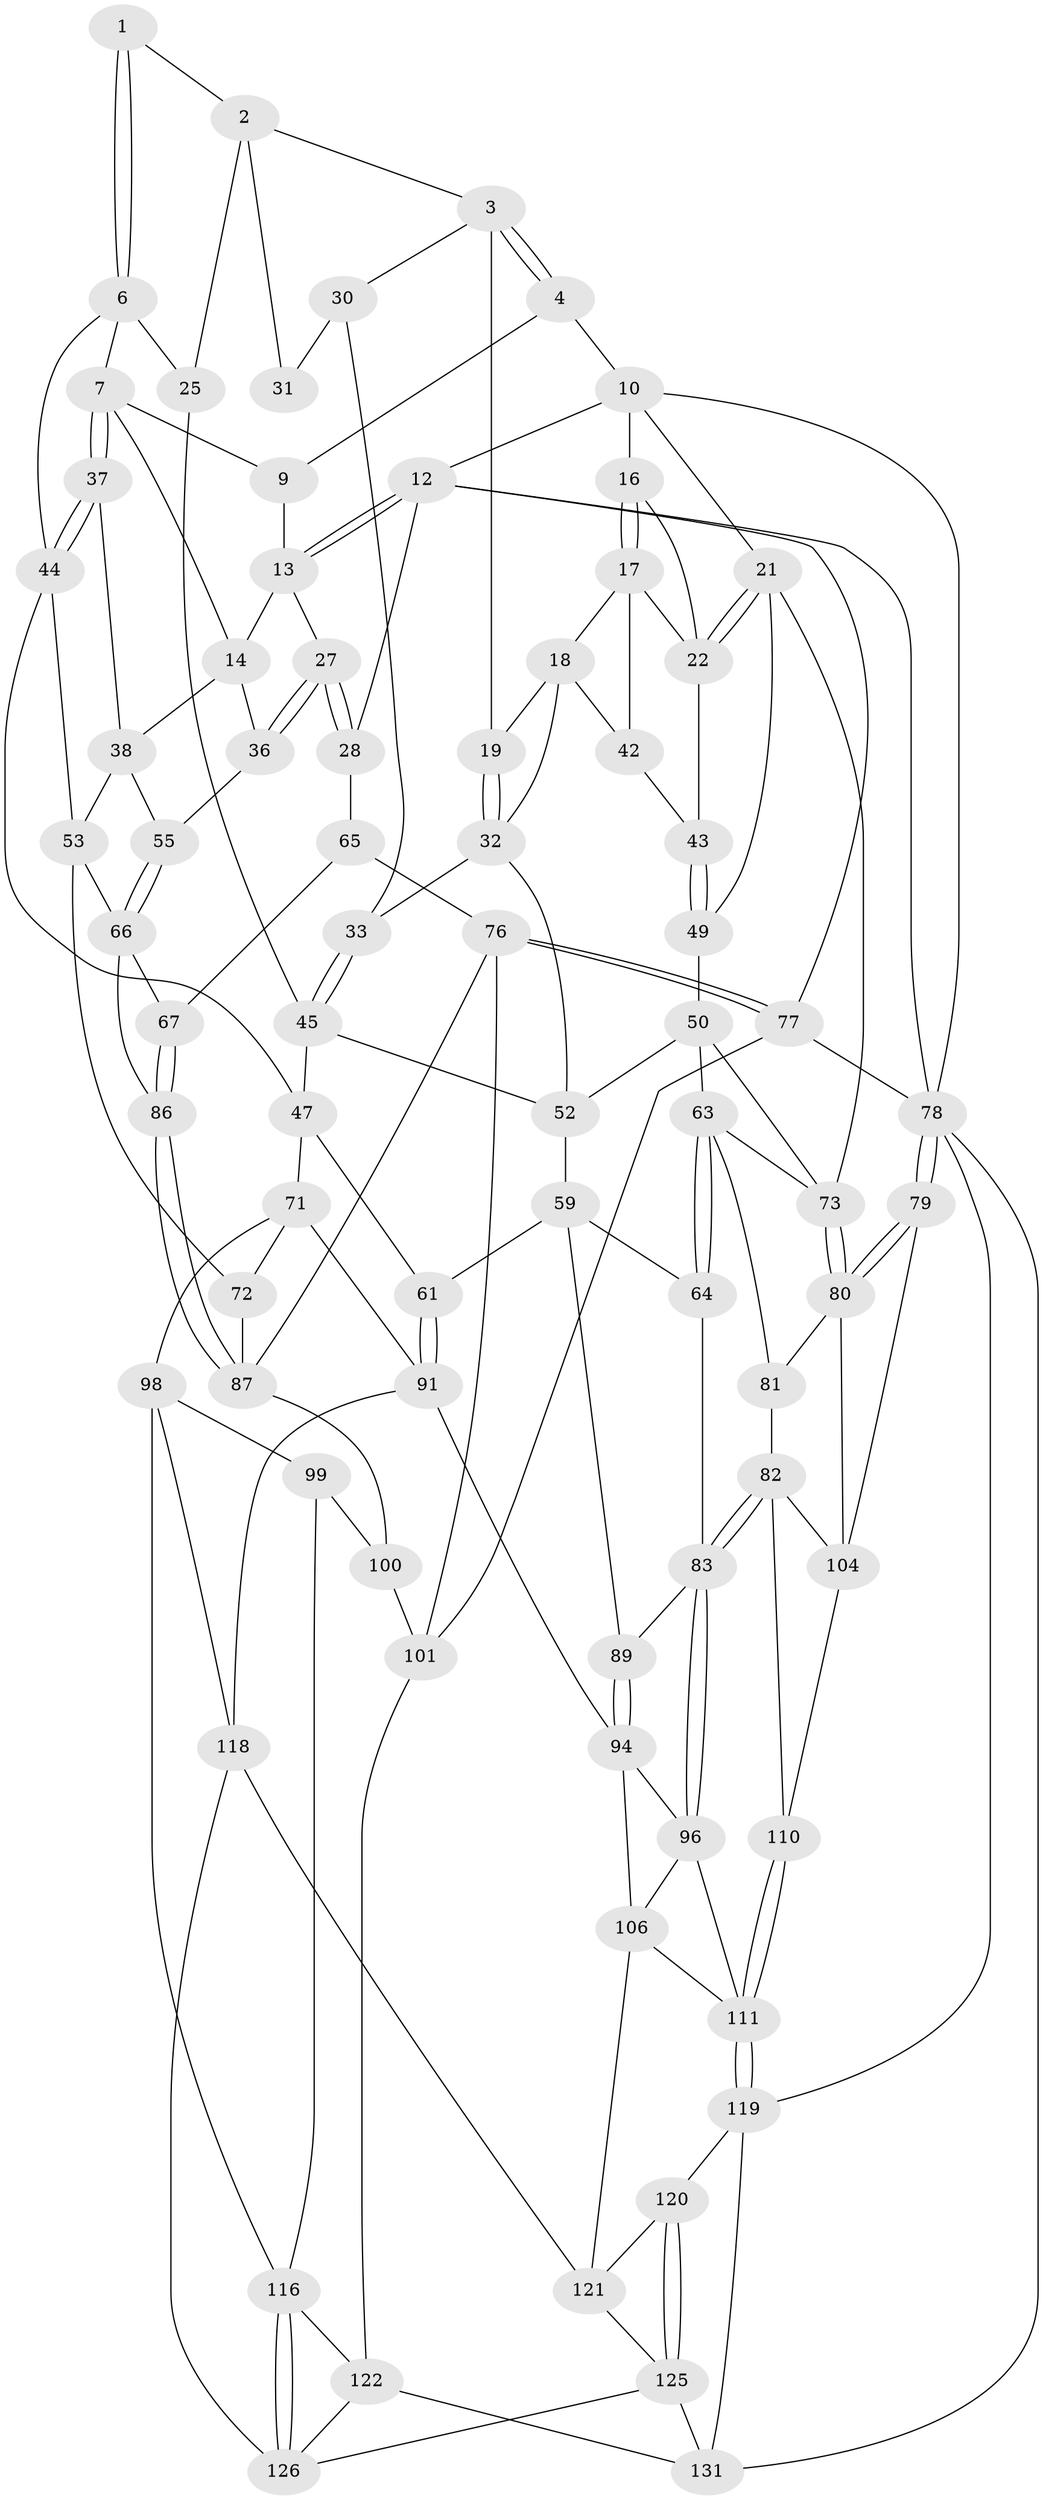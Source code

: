// Generated by graph-tools (version 1.1) at 2025/52/02/27/25 19:52:44]
// undirected, 78 vertices, 170 edges
graph export_dot {
graph [start="1"]
  node [color=gray90,style=filled];
  1 [pos="+0.3835832649588652+0"];
  2 [pos="+0.4539007331804781+0.08103448504421103",super="+24"];
  3 [pos="+0.662152393577164+0",super="+20"];
  4 [pos="+0.6699210995936684+0",super="+5"];
  6 [pos="+0.34451796728585843+0.14051770425164287",super="+26"];
  7 [pos="+0.3345702544689712+0.13908909719953472",super="+8"];
  9 [pos="+0.21464123041895591+0"];
  10 [pos="+0.9216134236904212+0",super="+11"];
  12 [pos="+0+0",super="+29"];
  13 [pos="+0.09605364951004738+0",super="+15"];
  14 [pos="+0.19276404622627166+0.11794914825617518",super="+35"];
  16 [pos="+0.8917403664431957+0.07253476789541222"];
  17 [pos="+0.8035424870522617+0.11667634064116661",super="+39"];
  18 [pos="+0.7688759642171046+0.1095534875367826",super="+40"];
  19 [pos="+0.7170578160823917+0.07830097282928059"];
  21 [pos="+1+0.18877559228067178",super="+58"];
  22 [pos="+1+0.17310920013433628",super="+23"];
  25 [pos="+0.4282325270752642+0.1527383353148003"];
  27 [pos="+0+0.26974743171496296"];
  28 [pos="+0+0.2909051729320696"];
  30 [pos="+0.5942235736114405+0.08893843743136323",super="+34"];
  31 [pos="+0.43969894112361013+0.15050664377030926"];
  32 [pos="+0.6576036928825337+0.24844279732509603",super="+41"];
  33 [pos="+0.5760426021534882+0.2593357317781758"];
  36 [pos="+0.13664032601869072+0.25050491821074106",super="+56"];
  37 [pos="+0.222975195918583+0.20845443403888184"];
  38 [pos="+0.2187033647313006+0.2099113557714131",super="+54"];
  42 [pos="+0.8669785354929644+0.21250123661943543"];
  43 [pos="+0.8813129403024715+0.22085888733879475"];
  44 [pos="+0.33089547722272233+0.25544759404236983",super="+48"];
  45 [pos="+0.5535847474226122+0.29922955298297754",super="+46"];
  47 [pos="+0.40154947890573117+0.35944698700183186",super="+62"];
  49 [pos="+0.886001164155052+0.3234413049728816"];
  50 [pos="+0.839807035795774+0.3776879853445551",super="+51"];
  52 [pos="+0.7523153417426024+0.3307949445156146",super="+57"];
  53 [pos="+0.3516407845589474+0.35320704091178495",super="+69"];
  55 [pos="+0.2574276033137098+0.3689371857725823"];
  59 [pos="+0.5993694580400025+0.444498379500949",super="+60"];
  61 [pos="+0.46843697618257+0.505560274982968"];
  63 [pos="+0.7748051517948843+0.4293556140773139",super="+75"];
  64 [pos="+0.7202472855073524+0.48040106659115855"];
  65 [pos="+0.18460971123697376+0.374381741237121",super="+68"];
  66 [pos="+0.2543246856790449+0.3758549771026984",super="+70"];
  67 [pos="+0.1734050100319547+0.4929055747785905"];
  71 [pos="+0.331000601001797+0.5666162384922842",super="+93"];
  72 [pos="+0.2997340303813355+0.5542001874676072"];
  73 [pos="+1+0.4832199063033265",super="+74"];
  76 [pos="+0+0.41687308784803045",super="+88"];
  77 [pos="+0+0.39096285829247446",super="+103"];
  78 [pos="+1+1",super="+109"];
  79 [pos="+1+0.9283149585616317"];
  80 [pos="+1+0.5535593833585393",super="+85"];
  81 [pos="+0.874034907183903+0.5404501800561412"];
  82 [pos="+0.8112709740061209+0.6166421417543105",super="+105"];
  83 [pos="+0.7347536164691549+0.615798612616555",super="+84"];
  86 [pos="+0.17575492708609183+0.495992114108361"];
  87 [pos="+0.15589651242970623+0.6200756821738749",super="+90"];
  89 [pos="+0.5805044484329404+0.5802320592360382"];
  91 [pos="+0.4741860055267652+0.706923522009138",super="+92"];
  94 [pos="+0.5797851318177587+0.6338958984420849",super="+95"];
  96 [pos="+0.7289451210930726+0.6310909764348858",super="+97"];
  98 [pos="+0.22227082043826735+0.7065978250542965",super="+115"];
  99 [pos="+0.2084542573056335+0.6989231798376632",super="+114"];
  100 [pos="+0.1911274592069559+0.6745857867939818",super="+108"];
  101 [pos="+0.04407420260178059+0.7314815675923626",super="+102"];
  104 [pos="+0.9829658883458584+0.6160265747847189",super="+113"];
  106 [pos="+0.6589625435379712+0.7367930291187172",super="+107"];
  110 [pos="+0.8495715662444698+0.7997844719772513"];
  111 [pos="+0.8424078747330502+0.8035126197688641",super="+112"];
  116 [pos="+0.2560910959637031+0.8174210259041887",super="+117"];
  118 [pos="+0.4267973991855978+0.7567840335606593",super="+124"];
  119 [pos="+0.7830839343650271+0.9126069036574942",super="+129"];
  120 [pos="+0.6662028474584429+0.8148277104179872"];
  121 [pos="+0.6459050562321239+0.7630173224618598",super="+123"];
  122 [pos="+0.12588537080604423+0.8735687464380933",super="+128"];
  125 [pos="+0.4969477515313583+0.9622969730219975",super="+130"];
  126 [pos="+0.26566013021674256+0.8951600187425927",super="+127"];
  131 [pos="+0.006953464570563702+1",super="+132"];
  1 -- 2;
  1 -- 6;
  1 -- 6;
  2 -- 3;
  2 -- 25;
  2 -- 31;
  3 -- 4;
  3 -- 4;
  3 -- 19;
  3 -- 30;
  4 -- 10;
  4 -- 9;
  6 -- 7;
  6 -- 25;
  6 -- 44;
  7 -- 37;
  7 -- 37;
  7 -- 9;
  7 -- 14;
  9 -- 13;
  10 -- 16;
  10 -- 12;
  10 -- 21;
  10 -- 78;
  12 -- 13;
  12 -- 13;
  12 -- 77;
  12 -- 28;
  12 -- 78;
  13 -- 27;
  13 -- 14;
  14 -- 38;
  14 -- 36;
  16 -- 17;
  16 -- 17;
  16 -- 22;
  17 -- 18;
  17 -- 42;
  17 -- 22;
  18 -- 19;
  18 -- 42;
  18 -- 32;
  19 -- 32;
  19 -- 32;
  21 -- 22;
  21 -- 22;
  21 -- 73;
  21 -- 49;
  22 -- 43;
  25 -- 45;
  27 -- 28;
  27 -- 28;
  27 -- 36;
  27 -- 36;
  28 -- 65;
  30 -- 31 [weight=2];
  30 -- 33;
  32 -- 33;
  32 -- 52;
  33 -- 45;
  33 -- 45;
  36 -- 55;
  37 -- 38;
  37 -- 44;
  37 -- 44;
  38 -- 53;
  38 -- 55;
  42 -- 43;
  43 -- 49;
  43 -- 49;
  44 -- 53;
  44 -- 47;
  45 -- 47;
  45 -- 52;
  47 -- 61;
  47 -- 71;
  49 -- 50;
  50 -- 73;
  50 -- 52;
  50 -- 63;
  52 -- 59;
  53 -- 72;
  53 -- 66;
  55 -- 66;
  55 -- 66;
  59 -- 64;
  59 -- 89;
  59 -- 61;
  61 -- 91;
  61 -- 91;
  63 -- 64;
  63 -- 64;
  63 -- 81;
  63 -- 73;
  64 -- 83;
  65 -- 67;
  65 -- 76;
  66 -- 67;
  66 -- 86;
  67 -- 86;
  67 -- 86;
  71 -- 72;
  71 -- 98;
  71 -- 91;
  72 -- 87;
  73 -- 80;
  73 -- 80;
  76 -- 77;
  76 -- 77;
  76 -- 101;
  76 -- 87;
  77 -- 78;
  77 -- 101;
  78 -- 79;
  78 -- 79;
  78 -- 131;
  78 -- 119;
  79 -- 80;
  79 -- 80;
  79 -- 104;
  80 -- 81;
  80 -- 104;
  81 -- 82;
  82 -- 83;
  82 -- 83;
  82 -- 104;
  82 -- 110;
  83 -- 96;
  83 -- 96;
  83 -- 89;
  86 -- 87;
  86 -- 87;
  87 -- 100;
  89 -- 94;
  89 -- 94;
  91 -- 118;
  91 -- 94;
  94 -- 96;
  94 -- 106;
  96 -- 106;
  96 -- 111;
  98 -- 99;
  98 -- 116;
  98 -- 118;
  99 -- 100 [weight=2];
  99 -- 116;
  100 -- 101;
  101 -- 122;
  104 -- 110;
  106 -- 121;
  106 -- 111;
  110 -- 111;
  110 -- 111;
  111 -- 119;
  111 -- 119;
  116 -- 126;
  116 -- 126;
  116 -- 122;
  118 -- 121;
  118 -- 126;
  119 -- 120;
  119 -- 131;
  120 -- 121;
  120 -- 125;
  120 -- 125;
  121 -- 125;
  122 -- 131;
  122 -- 126;
  125 -- 131;
  125 -- 126;
}
